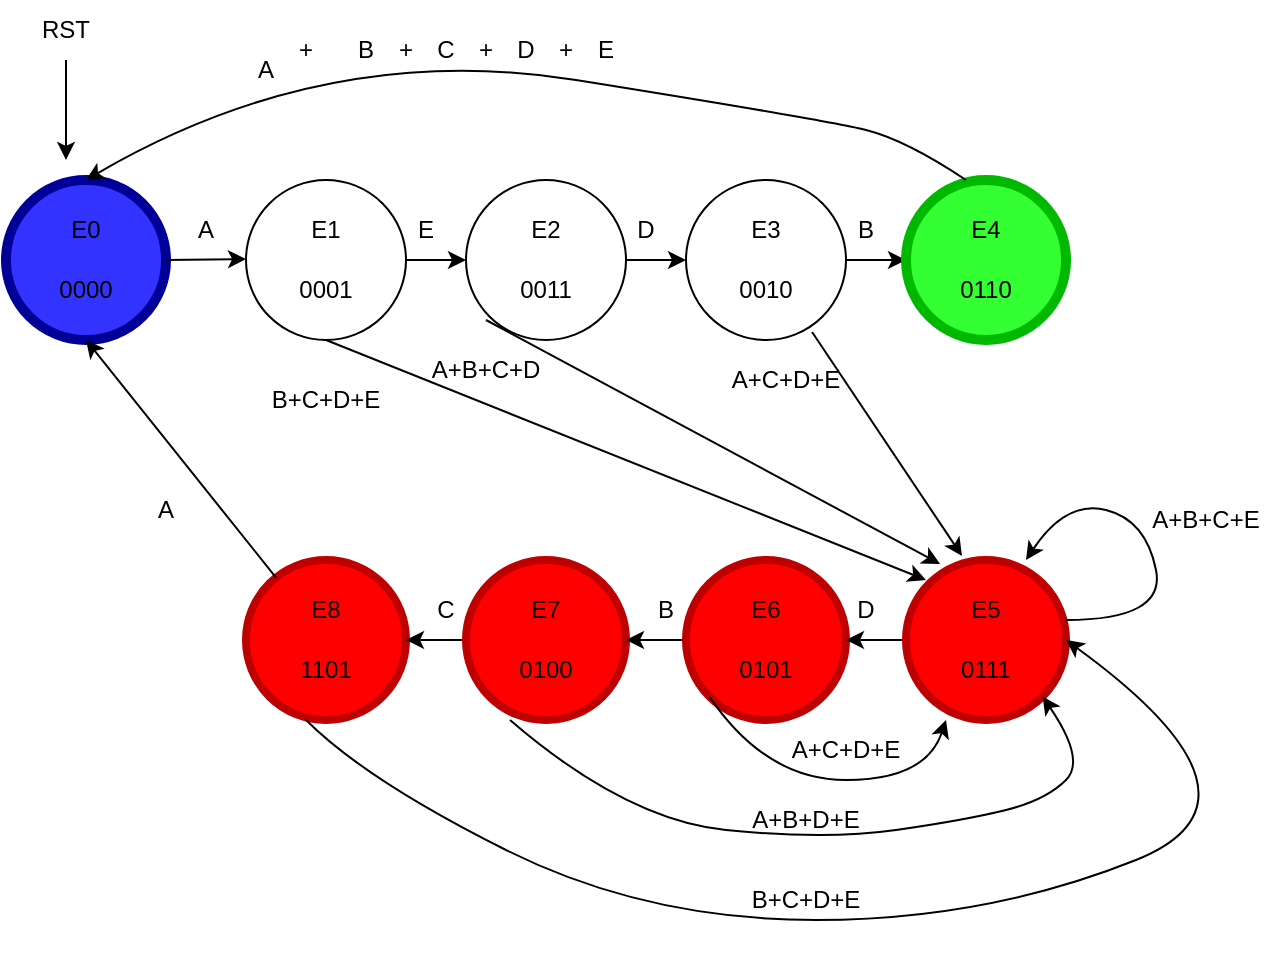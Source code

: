 <mxfile version="20.6.0" type="github">
  <diagram id="5Kl_f7UzBPuiw61jn1z6" name="Página-1">
    <mxGraphModel dx="868" dy="474" grid="1" gridSize="10" guides="1" tooltips="1" connect="1" arrows="1" fold="1" page="1" pageScale="1" pageWidth="827" pageHeight="1169" math="0" shadow="0">
      <root>
        <mxCell id="0" />
        <mxCell id="1" parent="0" />
        <mxCell id="mo4R32Ac0Kc0CfkCuT0A-2" value="" style="ellipse;whiteSpace=wrap;html=1;aspect=fixed;fillColor=#3333FF;strokeColor=#000099;fontColor=#ffffff;strokeWidth=5;" parent="1" vertex="1">
          <mxGeometry x="140" y="150" width="80" height="80" as="geometry" />
        </mxCell>
        <mxCell id="ntmVdHBr14qHbBWG0Iq2-9" value="" style="edgeStyle=orthogonalEdgeStyle;rounded=0;orthogonalLoop=1;jettySize=auto;html=1;" edge="1" parent="1" source="mo4R32Ac0Kc0CfkCuT0A-3" target="ntmVdHBr14qHbBWG0Iq2-1">
          <mxGeometry relative="1" as="geometry" />
        </mxCell>
        <mxCell id="mo4R32Ac0Kc0CfkCuT0A-3" value="" style="ellipse;whiteSpace=wrap;html=1;aspect=fixed;" parent="1" vertex="1">
          <mxGeometry x="260" y="150" width="80" height="80" as="geometry" />
        </mxCell>
        <mxCell id="ntmVdHBr14qHbBWG0Iq2-11" value="" style="edgeStyle=orthogonalEdgeStyle;rounded=0;orthogonalLoop=1;jettySize=auto;html=1;" edge="1" parent="1" source="ntmVdHBr14qHbBWG0Iq2-1" target="ntmVdHBr14qHbBWG0Iq2-2">
          <mxGeometry relative="1" as="geometry" />
        </mxCell>
        <mxCell id="ntmVdHBr14qHbBWG0Iq2-1" value="" style="ellipse;whiteSpace=wrap;html=1;aspect=fixed;" vertex="1" parent="1">
          <mxGeometry x="370" y="150" width="80" height="80" as="geometry" />
        </mxCell>
        <mxCell id="ntmVdHBr14qHbBWG0Iq2-10" value="" style="edgeStyle=orthogonalEdgeStyle;rounded=0;orthogonalLoop=1;jettySize=auto;html=1;" edge="1" parent="1" source="ntmVdHBr14qHbBWG0Iq2-2" target="ntmVdHBr14qHbBWG0Iq2-3">
          <mxGeometry relative="1" as="geometry" />
        </mxCell>
        <mxCell id="ntmVdHBr14qHbBWG0Iq2-2" value="" style="ellipse;whiteSpace=wrap;html=1;aspect=fixed;" vertex="1" parent="1">
          <mxGeometry x="480" y="150" width="80" height="80" as="geometry" />
        </mxCell>
        <mxCell id="ntmVdHBr14qHbBWG0Iq2-3" value="" style="ellipse;whiteSpace=wrap;html=1;aspect=fixed;strokeColor=#00B800;strokeWidth=5;fillColor=#33FF33;" vertex="1" parent="1">
          <mxGeometry x="590" y="150" width="80" height="80" as="geometry" />
        </mxCell>
        <mxCell id="ntmVdHBr14qHbBWG0Iq2-4" value="" style="ellipse;whiteSpace=wrap;html=1;aspect=fixed;fillColor=#FF0000;strokeColor=#BF0000;strokeWidth=4;" vertex="1" parent="1">
          <mxGeometry x="260" y="340" width="80" height="80" as="geometry" />
        </mxCell>
        <mxCell id="ntmVdHBr14qHbBWG0Iq2-15" value="" style="edgeStyle=orthogonalEdgeStyle;rounded=0;orthogonalLoop=1;jettySize=auto;html=1;" edge="1" parent="1" source="ntmVdHBr14qHbBWG0Iq2-5" target="ntmVdHBr14qHbBWG0Iq2-4">
          <mxGeometry relative="1" as="geometry" />
        </mxCell>
        <mxCell id="ntmVdHBr14qHbBWG0Iq2-5" value="" style="ellipse;whiteSpace=wrap;html=1;aspect=fixed;fillColor=#FF0000;strokeColor=#BF0000;strokeWidth=4;" vertex="1" parent="1">
          <mxGeometry x="370" y="340" width="80" height="80" as="geometry" />
        </mxCell>
        <mxCell id="ntmVdHBr14qHbBWG0Iq2-14" value="" style="edgeStyle=orthogonalEdgeStyle;rounded=0;orthogonalLoop=1;jettySize=auto;html=1;" edge="1" parent="1" source="ntmVdHBr14qHbBWG0Iq2-6" target="ntmVdHBr14qHbBWG0Iq2-5">
          <mxGeometry relative="1" as="geometry" />
        </mxCell>
        <mxCell id="ntmVdHBr14qHbBWG0Iq2-6" value="" style="ellipse;whiteSpace=wrap;html=1;aspect=fixed;fillColor=#FF0000;strokeColor=#BF0000;strokeWidth=4;" vertex="1" parent="1">
          <mxGeometry x="480" y="340" width="80" height="80" as="geometry" />
        </mxCell>
        <mxCell id="ntmVdHBr14qHbBWG0Iq2-13" value="" style="edgeStyle=orthogonalEdgeStyle;rounded=0;orthogonalLoop=1;jettySize=auto;html=1;" edge="1" parent="1" source="ntmVdHBr14qHbBWG0Iq2-7" target="ntmVdHBr14qHbBWG0Iq2-6">
          <mxGeometry relative="1" as="geometry" />
        </mxCell>
        <mxCell id="ntmVdHBr14qHbBWG0Iq2-7" value="" style="ellipse;whiteSpace=wrap;html=1;aspect=fixed;fillColor=#FF0000;strokeColor=#BF0000;strokeWidth=4;" vertex="1" parent="1">
          <mxGeometry x="590" y="340" width="80" height="80" as="geometry" />
        </mxCell>
        <mxCell id="ntmVdHBr14qHbBWG0Iq2-8" value="" style="endArrow=classic;html=1;rounded=0;" edge="1" parent="1">
          <mxGeometry width="50" height="50" relative="1" as="geometry">
            <mxPoint x="220" y="190" as="sourcePoint" />
            <mxPoint x="260" y="189.5" as="targetPoint" />
          </mxGeometry>
        </mxCell>
        <mxCell id="ntmVdHBr14qHbBWG0Iq2-17" value="E0" style="text;html=1;strokeColor=none;fillColor=none;align=center;verticalAlign=middle;whiteSpace=wrap;rounded=0;" vertex="1" parent="1">
          <mxGeometry x="150" y="160" width="60" height="30" as="geometry" />
        </mxCell>
        <mxCell id="ntmVdHBr14qHbBWG0Iq2-18" value="E1" style="text;html=1;strokeColor=none;fillColor=none;align=center;verticalAlign=middle;whiteSpace=wrap;rounded=0;" vertex="1" parent="1">
          <mxGeometry x="270" y="160" width="60" height="30" as="geometry" />
        </mxCell>
        <mxCell id="ntmVdHBr14qHbBWG0Iq2-19" value="E2" style="text;html=1;strokeColor=none;fillColor=none;align=center;verticalAlign=middle;whiteSpace=wrap;rounded=0;" vertex="1" parent="1">
          <mxGeometry x="380" y="160" width="60" height="30" as="geometry" />
        </mxCell>
        <mxCell id="ntmVdHBr14qHbBWG0Iq2-20" value="E3" style="text;html=1;strokeColor=none;fillColor=none;align=center;verticalAlign=middle;whiteSpace=wrap;rounded=0;" vertex="1" parent="1">
          <mxGeometry x="490" y="160" width="60" height="30" as="geometry" />
        </mxCell>
        <mxCell id="ntmVdHBr14qHbBWG0Iq2-21" value="E4" style="text;html=1;strokeColor=none;fillColor=none;align=center;verticalAlign=middle;whiteSpace=wrap;rounded=0;" vertex="1" parent="1">
          <mxGeometry x="600" y="160" width="60" height="30" as="geometry" />
        </mxCell>
        <mxCell id="ntmVdHBr14qHbBWG0Iq2-22" value="E5" style="text;html=1;strokeColor=none;fillColor=none;align=center;verticalAlign=middle;whiteSpace=wrap;rounded=0;" vertex="1" parent="1">
          <mxGeometry x="600" y="350" width="60" height="30" as="geometry" />
        </mxCell>
        <mxCell id="ntmVdHBr14qHbBWG0Iq2-23" value="E6" style="text;html=1;strokeColor=none;fillColor=none;align=center;verticalAlign=middle;whiteSpace=wrap;rounded=0;" vertex="1" parent="1">
          <mxGeometry x="490" y="350" width="60" height="30" as="geometry" />
        </mxCell>
        <mxCell id="ntmVdHBr14qHbBWG0Iq2-24" value="E7" style="text;html=1;strokeColor=none;fillColor=none;align=center;verticalAlign=middle;whiteSpace=wrap;rounded=0;" vertex="1" parent="1">
          <mxGeometry x="380" y="350" width="60" height="30" as="geometry" />
        </mxCell>
        <mxCell id="ntmVdHBr14qHbBWG0Iq2-25" value="E8" style="text;html=1;strokeColor=none;fillColor=none;align=center;verticalAlign=middle;whiteSpace=wrap;rounded=0;" vertex="1" parent="1">
          <mxGeometry x="270" y="350" width="60" height="30" as="geometry" />
        </mxCell>
        <mxCell id="ntmVdHBr14qHbBWG0Iq2-26" value="0000" style="text;html=1;strokeColor=none;fillColor=none;align=center;verticalAlign=middle;whiteSpace=wrap;rounded=0;" vertex="1" parent="1">
          <mxGeometry x="150" y="190" width="60" height="30" as="geometry" />
        </mxCell>
        <mxCell id="ntmVdHBr14qHbBWG0Iq2-27" value="0001" style="text;html=1;strokeColor=none;fillColor=none;align=center;verticalAlign=middle;whiteSpace=wrap;rounded=0;" vertex="1" parent="1">
          <mxGeometry x="270" y="190" width="60" height="30" as="geometry" />
        </mxCell>
        <mxCell id="ntmVdHBr14qHbBWG0Iq2-28" value="0011" style="text;html=1;strokeColor=none;fillColor=none;align=center;verticalAlign=middle;whiteSpace=wrap;rounded=0;" vertex="1" parent="1">
          <mxGeometry x="380" y="190" width="60" height="30" as="geometry" />
        </mxCell>
        <mxCell id="ntmVdHBr14qHbBWG0Iq2-29" value="0010" style="text;html=1;strokeColor=none;fillColor=none;align=center;verticalAlign=middle;whiteSpace=wrap;rounded=0;" vertex="1" parent="1">
          <mxGeometry x="490" y="190" width="60" height="30" as="geometry" />
        </mxCell>
        <mxCell id="ntmVdHBr14qHbBWG0Iq2-30" value="0110" style="text;html=1;strokeColor=none;fillColor=none;align=center;verticalAlign=middle;whiteSpace=wrap;rounded=0;" vertex="1" parent="1">
          <mxGeometry x="600" y="190" width="60" height="30" as="geometry" />
        </mxCell>
        <mxCell id="ntmVdHBr14qHbBWG0Iq2-31" value="1101" style="text;html=1;strokeColor=none;fillColor=none;align=center;verticalAlign=middle;whiteSpace=wrap;rounded=0;" vertex="1" parent="1">
          <mxGeometry x="270" y="380" width="60" height="30" as="geometry" />
        </mxCell>
        <mxCell id="ntmVdHBr14qHbBWG0Iq2-32" value="0100" style="text;html=1;strokeColor=none;fillColor=none;align=center;verticalAlign=middle;whiteSpace=wrap;rounded=0;" vertex="1" parent="1">
          <mxGeometry x="380" y="380" width="60" height="30" as="geometry" />
        </mxCell>
        <mxCell id="ntmVdHBr14qHbBWG0Iq2-33" value="0101" style="text;html=1;strokeColor=none;fillColor=none;align=center;verticalAlign=middle;whiteSpace=wrap;rounded=0;" vertex="1" parent="1">
          <mxGeometry x="490" y="380" width="60" height="30" as="geometry" />
        </mxCell>
        <mxCell id="ntmVdHBr14qHbBWG0Iq2-34" value="0111" style="text;html=1;strokeColor=none;fillColor=none;align=center;verticalAlign=middle;whiteSpace=wrap;rounded=0;" vertex="1" parent="1">
          <mxGeometry x="600" y="380" width="60" height="30" as="geometry" />
        </mxCell>
        <mxCell id="ntmVdHBr14qHbBWG0Iq2-38" value="A" style="text;html=1;strokeColor=none;fillColor=none;align=center;verticalAlign=middle;whiteSpace=wrap;rounded=0;strokeWidth=4;" vertex="1" parent="1">
          <mxGeometry x="210" y="160" width="60" height="30" as="geometry" />
        </mxCell>
        <mxCell id="ntmVdHBr14qHbBWG0Iq2-39" value="E" style="text;html=1;strokeColor=none;fillColor=none;align=center;verticalAlign=middle;whiteSpace=wrap;rounded=0;strokeWidth=4;" vertex="1" parent="1">
          <mxGeometry x="320" y="160" width="60" height="30" as="geometry" />
        </mxCell>
        <mxCell id="ntmVdHBr14qHbBWG0Iq2-40" value="D" style="text;html=1;strokeColor=none;fillColor=none;align=center;verticalAlign=middle;whiteSpace=wrap;rounded=0;strokeWidth=4;" vertex="1" parent="1">
          <mxGeometry x="430" y="160" width="60" height="30" as="geometry" />
        </mxCell>
        <mxCell id="ntmVdHBr14qHbBWG0Iq2-41" value="B" style="text;html=1;strokeColor=none;fillColor=none;align=center;verticalAlign=middle;whiteSpace=wrap;rounded=0;strokeWidth=4;" vertex="1" parent="1">
          <mxGeometry x="540" y="160" width="60" height="30" as="geometry" />
        </mxCell>
        <mxCell id="ntmVdHBr14qHbBWG0Iq2-43" value="" style="endArrow=classic;html=1;rounded=0;entryX=0.5;entryY=1;entryDx=0;entryDy=0;" edge="1" parent="1" source="ntmVdHBr14qHbBWG0Iq2-4" target="mo4R32Ac0Kc0CfkCuT0A-2">
          <mxGeometry width="50" height="50" relative="1" as="geometry">
            <mxPoint x="180" y="320" as="sourcePoint" />
            <mxPoint x="230" y="270" as="targetPoint" />
          </mxGeometry>
        </mxCell>
        <mxCell id="ntmVdHBr14qHbBWG0Iq2-44" value="" style="curved=1;endArrow=classic;html=1;rounded=0;entryX=0.5;entryY=0;entryDx=0;entryDy=0;" edge="1" parent="1" target="mo4R32Ac0Kc0CfkCuT0A-2">
          <mxGeometry width="50" height="50" relative="1" as="geometry">
            <mxPoint x="620" y="150" as="sourcePoint" />
            <mxPoint x="580" y="40" as="targetPoint" />
            <Array as="points">
              <mxPoint x="590" y="130" />
              <mxPoint x="550" y="120" />
              <mxPoint x="300" y="80" />
            </Array>
          </mxGeometry>
        </mxCell>
        <mxCell id="ntmVdHBr14qHbBWG0Iq2-45" value="A" style="text;html=1;strokeColor=none;fillColor=none;align=center;verticalAlign=middle;whiteSpace=wrap;rounded=0;strokeWidth=4;" vertex="1" parent="1">
          <mxGeometry x="240" y="80" width="60" height="30" as="geometry" />
        </mxCell>
        <mxCell id="ntmVdHBr14qHbBWG0Iq2-46" value="B" style="text;html=1;strokeColor=none;fillColor=none;align=center;verticalAlign=middle;whiteSpace=wrap;rounded=0;strokeWidth=4;" vertex="1" parent="1">
          <mxGeometry x="290" y="70" width="60" height="30" as="geometry" />
        </mxCell>
        <mxCell id="ntmVdHBr14qHbBWG0Iq2-48" value="C" style="text;html=1;strokeColor=none;fillColor=none;align=center;verticalAlign=middle;whiteSpace=wrap;rounded=0;strokeWidth=4;" vertex="1" parent="1">
          <mxGeometry x="330" y="70" width="60" height="30" as="geometry" />
        </mxCell>
        <mxCell id="ntmVdHBr14qHbBWG0Iq2-50" value="D" style="text;html=1;strokeColor=none;fillColor=none;align=center;verticalAlign=middle;whiteSpace=wrap;rounded=0;strokeWidth=4;" vertex="1" parent="1">
          <mxGeometry x="370" y="70" width="60" height="30" as="geometry" />
        </mxCell>
        <mxCell id="ntmVdHBr14qHbBWG0Iq2-52" value="E" style="text;html=1;strokeColor=none;fillColor=none;align=center;verticalAlign=middle;whiteSpace=wrap;rounded=0;strokeWidth=4;" vertex="1" parent="1">
          <mxGeometry x="410" y="70" width="60" height="30" as="geometry" />
        </mxCell>
        <mxCell id="ntmVdHBr14qHbBWG0Iq2-53" value="+" style="text;html=1;strokeColor=none;fillColor=none;align=center;verticalAlign=middle;whiteSpace=wrap;rounded=0;strokeWidth=4;" vertex="1" parent="1">
          <mxGeometry x="260" y="70" width="60" height="30" as="geometry" />
        </mxCell>
        <mxCell id="ntmVdHBr14qHbBWG0Iq2-54" value="+" style="text;html=1;strokeColor=none;fillColor=none;align=center;verticalAlign=middle;whiteSpace=wrap;rounded=0;strokeWidth=4;" vertex="1" parent="1">
          <mxGeometry x="310" y="70" width="60" height="30" as="geometry" />
        </mxCell>
        <mxCell id="ntmVdHBr14qHbBWG0Iq2-55" value="+" style="text;html=1;strokeColor=none;fillColor=none;align=center;verticalAlign=middle;whiteSpace=wrap;rounded=0;strokeWidth=4;" vertex="1" parent="1">
          <mxGeometry x="350" y="70" width="60" height="30" as="geometry" />
        </mxCell>
        <mxCell id="ntmVdHBr14qHbBWG0Iq2-56" value="+" style="text;html=1;strokeColor=none;fillColor=none;align=center;verticalAlign=middle;whiteSpace=wrap;rounded=0;strokeWidth=4;" vertex="1" parent="1">
          <mxGeometry x="390" y="70" width="60" height="30" as="geometry" />
        </mxCell>
        <mxCell id="ntmVdHBr14qHbBWG0Iq2-57" value="" style="endArrow=classic;html=1;rounded=0;entryX=0;entryY=0;entryDx=0;entryDy=0;exitX=0.5;exitY=1;exitDx=0;exitDy=0;" edge="1" parent="1" source="mo4R32Ac0Kc0CfkCuT0A-3" target="ntmVdHBr14qHbBWG0Iq2-22">
          <mxGeometry width="50" height="50" relative="1" as="geometry">
            <mxPoint x="310" y="270" as="sourcePoint" />
            <mxPoint x="360" y="220" as="targetPoint" />
          </mxGeometry>
        </mxCell>
        <mxCell id="ntmVdHBr14qHbBWG0Iq2-58" value="" style="endArrow=classic;html=1;rounded=0;entryX=0.213;entryY=0.025;entryDx=0;entryDy=0;entryPerimeter=0;exitX=0;exitY=1;exitDx=0;exitDy=0;" edge="1" parent="1" source="ntmVdHBr14qHbBWG0Iq2-28" target="ntmVdHBr14qHbBWG0Iq2-7">
          <mxGeometry width="50" height="50" relative="1" as="geometry">
            <mxPoint x="540" y="270" as="sourcePoint" />
            <mxPoint x="590" y="220" as="targetPoint" />
          </mxGeometry>
        </mxCell>
        <mxCell id="ntmVdHBr14qHbBWG0Iq2-59" value="" style="endArrow=classic;html=1;rounded=0;exitX=0.788;exitY=0.95;exitDx=0;exitDy=0;exitPerimeter=0;entryX=0.35;entryY=-0.025;entryDx=0;entryDy=0;entryPerimeter=0;" edge="1" parent="1" source="ntmVdHBr14qHbBWG0Iq2-2" target="ntmVdHBr14qHbBWG0Iq2-7">
          <mxGeometry width="50" height="50" relative="1" as="geometry">
            <mxPoint x="545" y="300" as="sourcePoint" />
            <mxPoint x="620" y="330" as="targetPoint" />
          </mxGeometry>
        </mxCell>
        <mxCell id="ntmVdHBr14qHbBWG0Iq2-60" value="" style="curved=1;endArrow=classic;html=1;rounded=0;exitX=0;exitY=1;exitDx=0;exitDy=0;entryX=0.25;entryY=1;entryDx=0;entryDy=0;entryPerimeter=0;" edge="1" parent="1" source="ntmVdHBr14qHbBWG0Iq2-6" target="ntmVdHBr14qHbBWG0Iq2-7">
          <mxGeometry width="50" height="50" relative="1" as="geometry">
            <mxPoint x="560" y="480" as="sourcePoint" />
            <mxPoint x="620" y="430" as="targetPoint" />
            <Array as="points">
              <mxPoint x="520" y="450" />
              <mxPoint x="600" y="450" />
            </Array>
          </mxGeometry>
        </mxCell>
        <mxCell id="ntmVdHBr14qHbBWG0Iq2-61" value="" style="curved=1;endArrow=classic;html=1;rounded=0;exitX=0.275;exitY=1;exitDx=0;exitDy=0;exitPerimeter=0;entryX=1;entryY=1;entryDx=0;entryDy=0;" edge="1" parent="1" source="ntmVdHBr14qHbBWG0Iq2-5" target="ntmVdHBr14qHbBWG0Iq2-7">
          <mxGeometry width="50" height="50" relative="1" as="geometry">
            <mxPoint x="440" y="480" as="sourcePoint" />
            <mxPoint x="670" y="440" as="targetPoint" />
            <Array as="points">
              <mxPoint x="450" y="470" />
              <mxPoint x="550" y="480" />
              <mxPoint x="620" y="470" />
              <mxPoint x="660" y="460" />
              <mxPoint x="680" y="440" />
            </Array>
          </mxGeometry>
        </mxCell>
        <mxCell id="ntmVdHBr14qHbBWG0Iq2-62" value="" style="curved=1;endArrow=classic;html=1;rounded=0;exitX=0.375;exitY=1;exitDx=0;exitDy=0;exitPerimeter=0;entryX=1;entryY=0.5;entryDx=0;entryDy=0;" edge="1" parent="1" source="ntmVdHBr14qHbBWG0Iq2-4" target="ntmVdHBr14qHbBWG0Iq2-7">
          <mxGeometry width="50" height="50" relative="1" as="geometry">
            <mxPoint x="315" y="470" as="sourcePoint" />
            <mxPoint x="680" y="410" as="targetPoint" />
            <Array as="points">
              <mxPoint x="320" y="450" />
              <mxPoint x="460" y="520" />
              <mxPoint x="630" y="520" />
              <mxPoint x="780" y="460" />
            </Array>
          </mxGeometry>
        </mxCell>
        <mxCell id="ntmVdHBr14qHbBWG0Iq2-64" value="" style="endArrow=classic;html=1;rounded=0;" edge="1" parent="1">
          <mxGeometry width="50" height="50" relative="1" as="geometry">
            <mxPoint x="170" y="90" as="sourcePoint" />
            <mxPoint x="170" y="140" as="targetPoint" />
          </mxGeometry>
        </mxCell>
        <mxCell id="ntmVdHBr14qHbBWG0Iq2-65" value="RST" style="text;html=1;strokeColor=none;fillColor=none;align=center;verticalAlign=middle;whiteSpace=wrap;rounded=0;strokeWidth=4;" vertex="1" parent="1">
          <mxGeometry x="140" y="60" width="60" height="30" as="geometry" />
        </mxCell>
        <mxCell id="ntmVdHBr14qHbBWG0Iq2-67" value="B+C+D+E" style="text;html=1;strokeColor=none;fillColor=none;align=center;verticalAlign=middle;whiteSpace=wrap;rounded=0;strokeWidth=4;rotation=0;" vertex="1" parent="1">
          <mxGeometry x="270" y="230" width="60" height="60" as="geometry" />
        </mxCell>
        <mxCell id="ntmVdHBr14qHbBWG0Iq2-69" value="A+B+C+D" style="text;html=1;strokeColor=none;fillColor=none;align=center;verticalAlign=middle;whiteSpace=wrap;rounded=0;strokeWidth=4;rotation=0;" vertex="1" parent="1">
          <mxGeometry x="350" y="230" width="60" height="30" as="geometry" />
        </mxCell>
        <mxCell id="ntmVdHBr14qHbBWG0Iq2-70" value="A+C+D+E" style="text;html=1;strokeColor=none;fillColor=none;align=center;verticalAlign=middle;whiteSpace=wrap;rounded=0;strokeWidth=4;rotation=0;" vertex="1" parent="1">
          <mxGeometry x="500" y="220" width="60" height="60" as="geometry" />
        </mxCell>
        <mxCell id="ntmVdHBr14qHbBWG0Iq2-72" value="A+B+C+E" style="text;html=1;strokeColor=none;fillColor=none;align=center;verticalAlign=middle;whiteSpace=wrap;rounded=0;strokeWidth=4;rotation=0;" vertex="1" parent="1">
          <mxGeometry x="710" y="290" width="60" height="60" as="geometry" />
        </mxCell>
        <mxCell id="ntmVdHBr14qHbBWG0Iq2-73" value="A+C+D+E" style="text;html=1;strokeColor=none;fillColor=none;align=center;verticalAlign=middle;whiteSpace=wrap;rounded=0;strokeWidth=4;rotation=0;" vertex="1" parent="1">
          <mxGeometry x="530" y="400" width="60" height="70" as="geometry" />
        </mxCell>
        <mxCell id="ntmVdHBr14qHbBWG0Iq2-74" value="B+C+D+E" style="text;html=1;strokeColor=none;fillColor=none;align=center;verticalAlign=middle;whiteSpace=wrap;rounded=0;strokeWidth=4;rotation=0;" vertex="1" parent="1">
          <mxGeometry x="510" y="480" width="60" height="60" as="geometry" />
        </mxCell>
        <mxCell id="ntmVdHBr14qHbBWG0Iq2-76" value="" style="curved=1;endArrow=classic;html=1;rounded=0;entryX=0.75;entryY=0;entryDx=0;entryDy=0;entryPerimeter=0;" edge="1" parent="1" target="ntmVdHBr14qHbBWG0Iq2-7">
          <mxGeometry width="50" height="50" relative="1" as="geometry">
            <mxPoint x="670" y="370" as="sourcePoint" />
            <mxPoint x="720" y="320" as="targetPoint" />
            <Array as="points">
              <mxPoint x="720" y="370" />
              <mxPoint x="710" y="320" />
              <mxPoint x="670" y="310" />
            </Array>
          </mxGeometry>
        </mxCell>
        <mxCell id="ntmVdHBr14qHbBWG0Iq2-79" value="A+B+D+E" style="text;html=1;strokeColor=none;fillColor=none;align=center;verticalAlign=middle;whiteSpace=wrap;rounded=0;strokeWidth=4;rotation=0;" vertex="1" parent="1">
          <mxGeometry x="510" y="440" width="60" height="60" as="geometry" />
        </mxCell>
        <mxCell id="ntmVdHBr14qHbBWG0Iq2-80" value="D" style="text;html=1;strokeColor=none;fillColor=none;align=center;verticalAlign=middle;whiteSpace=wrap;rounded=0;strokeWidth=4;" vertex="1" parent="1">
          <mxGeometry x="540" y="350" width="60" height="30" as="geometry" />
        </mxCell>
        <mxCell id="ntmVdHBr14qHbBWG0Iq2-81" value="B" style="text;html=1;strokeColor=none;fillColor=none;align=center;verticalAlign=middle;whiteSpace=wrap;rounded=0;strokeWidth=4;" vertex="1" parent="1">
          <mxGeometry x="440" y="350" width="60" height="30" as="geometry" />
        </mxCell>
        <mxCell id="ntmVdHBr14qHbBWG0Iq2-82" value="C" style="text;html=1;strokeColor=none;fillColor=none;align=center;verticalAlign=middle;whiteSpace=wrap;rounded=0;strokeWidth=4;" vertex="1" parent="1">
          <mxGeometry x="330" y="350" width="60" height="30" as="geometry" />
        </mxCell>
        <mxCell id="ntmVdHBr14qHbBWG0Iq2-83" value="A" style="text;html=1;strokeColor=none;fillColor=none;align=center;verticalAlign=middle;whiteSpace=wrap;rounded=0;strokeWidth=4;" vertex="1" parent="1">
          <mxGeometry x="190" y="300" width="60" height="30" as="geometry" />
        </mxCell>
      </root>
    </mxGraphModel>
  </diagram>
</mxfile>
